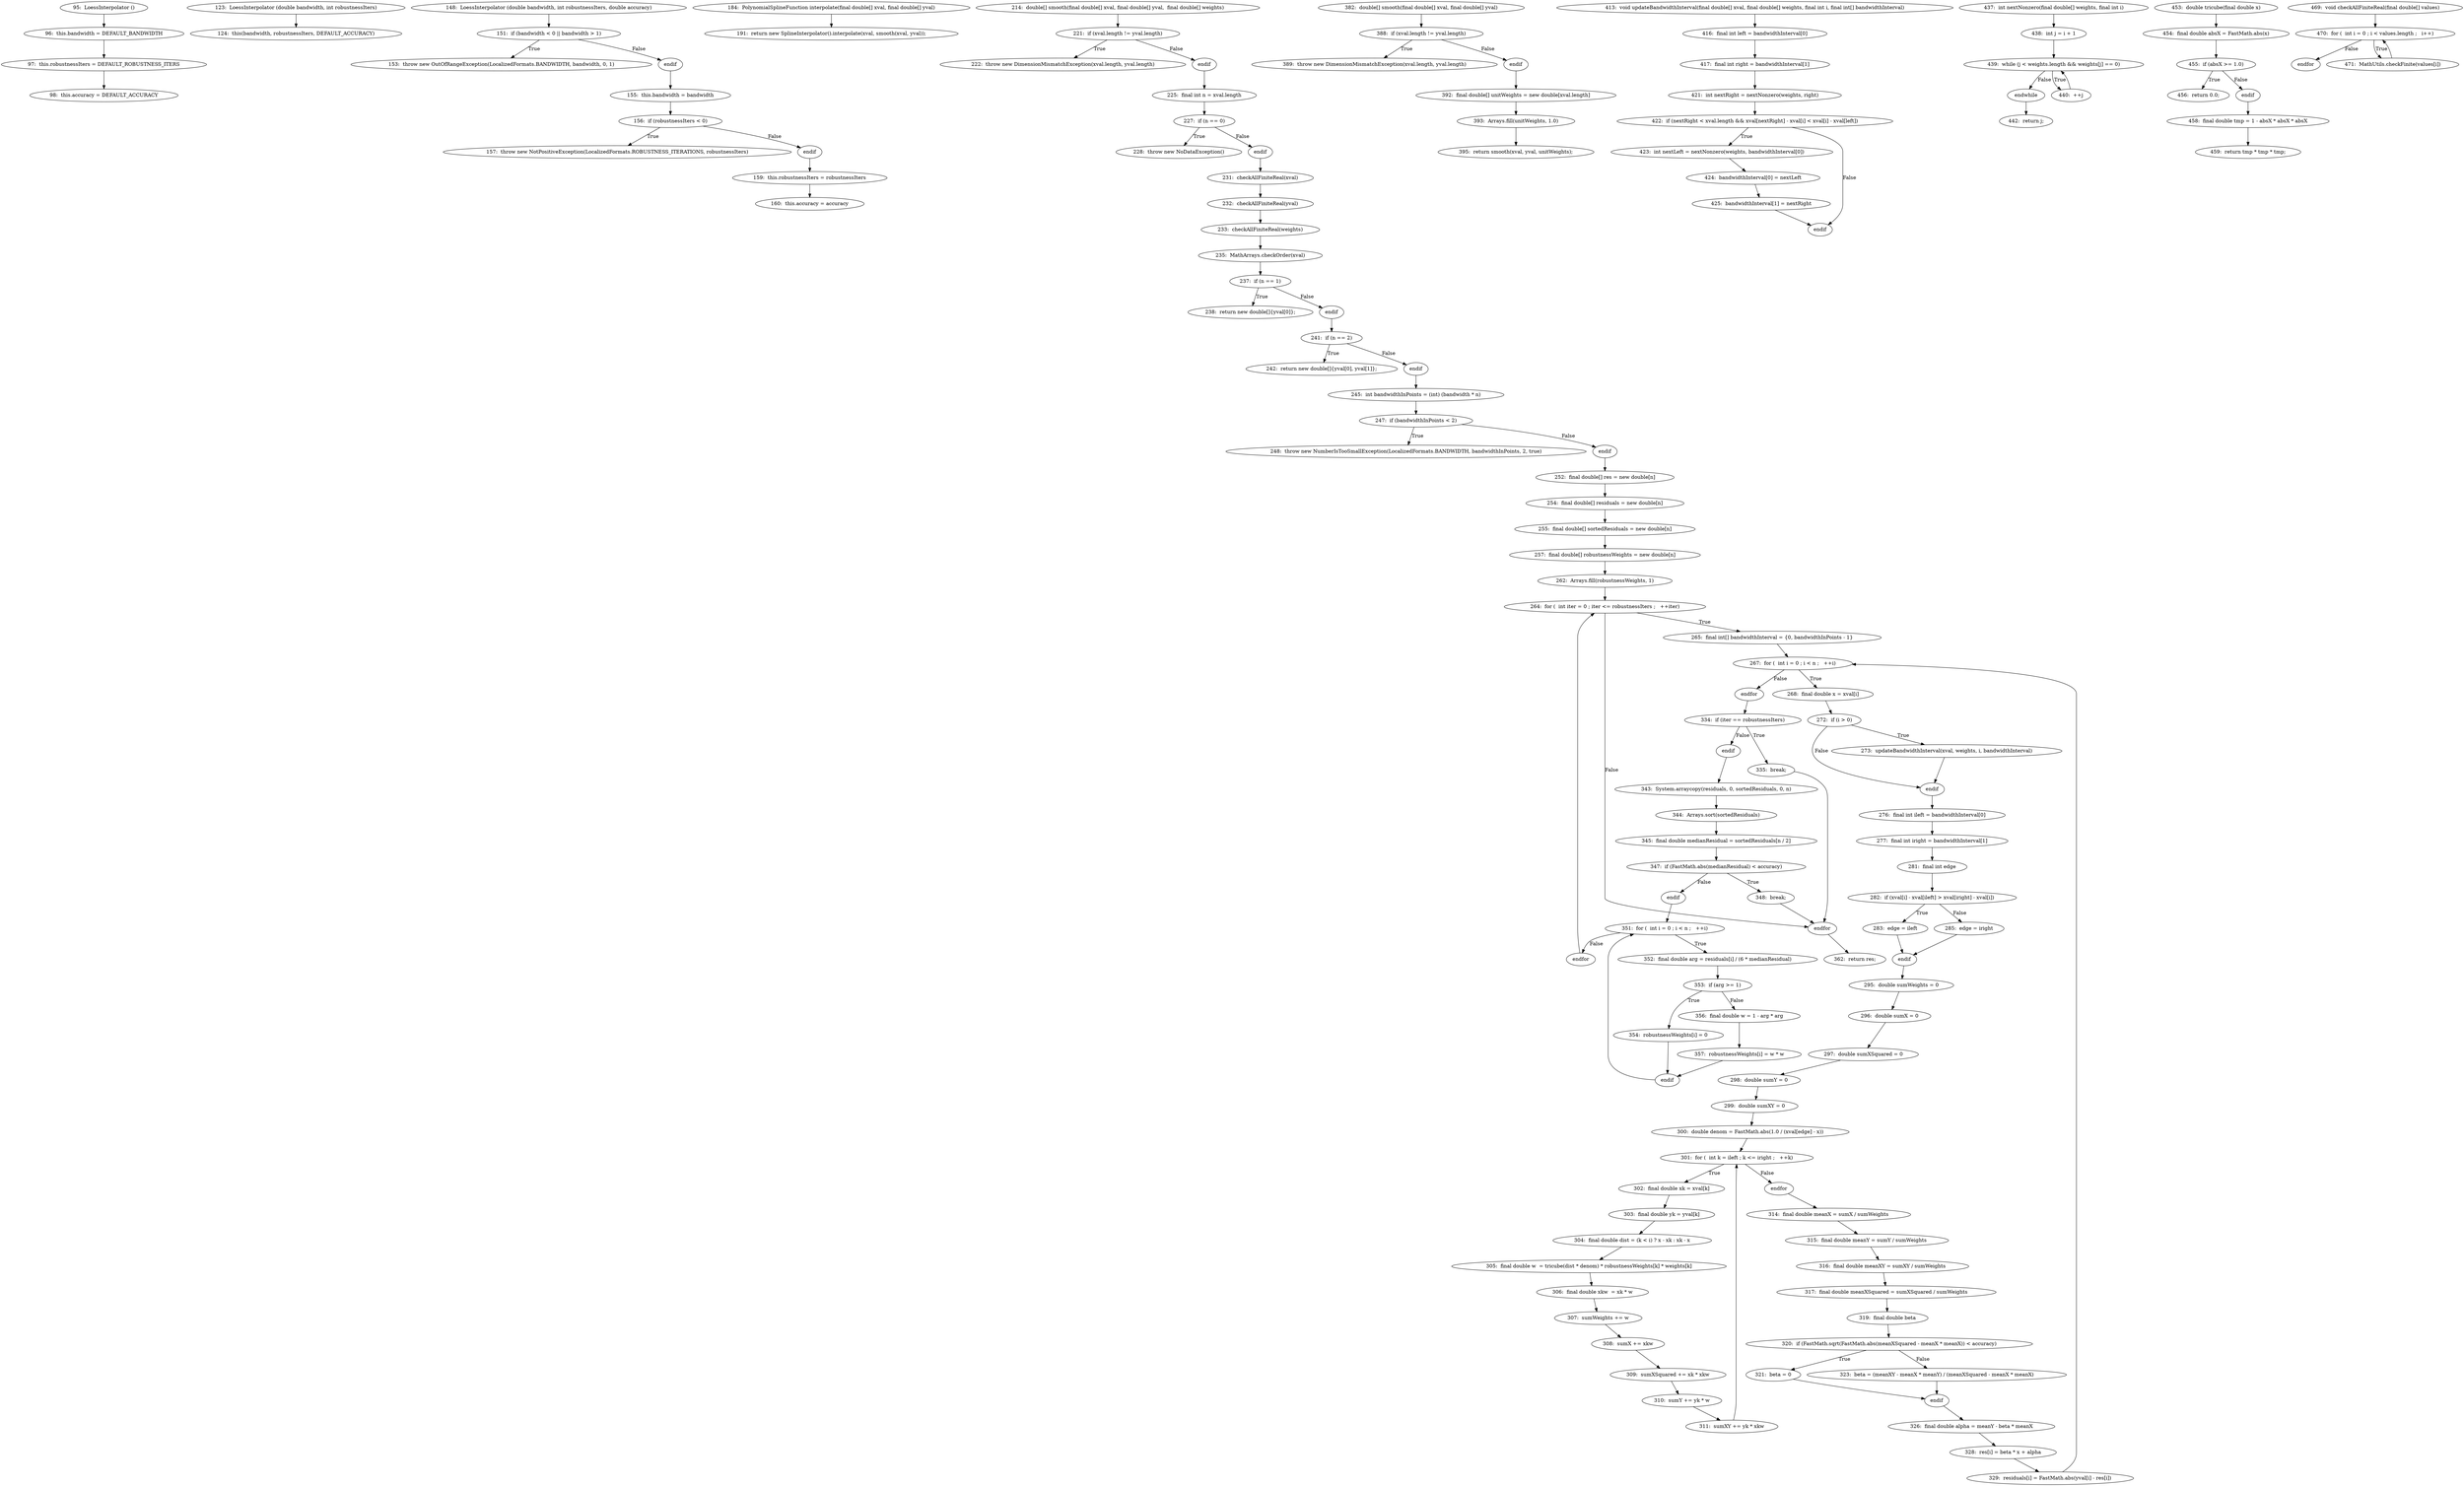digraph LoessInterpolator_CFG {
  // graph-vertices
  v1  [label="95:  LoessInterpolator ()"];
  v2  [label="96:  this.bandwidth = DEFAULT_BANDWIDTH"];
  v3  [label="97:  this.robustnessIters = DEFAULT_ROBUSTNESS_ITERS"];
  v4  [label="98:  this.accuracy = DEFAULT_ACCURACY"];
  v5  [label="123:  LoessInterpolator (double bandwidth, int robustnessIters)"];
  v6  [label="124:  this(bandwidth, robustnessIters, DEFAULT_ACCURACY)"];
  v7  [label="148:  LoessInterpolator (double bandwidth, int robustnessIters, double accuracy)"];
  v8  [label="151:  if (bandwidth < 0 || bandwidth > 1)"];
  v9  [label="153:  throw new OutOfRangeException(LocalizedFormats.BANDWIDTH, bandwidth, 0, 1)"];
  v10  [label="endif"];
  v11  [label="155:  this.bandwidth = bandwidth"];
  v12  [label="156:  if (robustnessIters < 0)"];
  v13  [label="157:  throw new NotPositiveException(LocalizedFormats.ROBUSTNESS_ITERATIONS, robustnessIters)"];
  v14  [label="endif"];
  v15  [label="159:  this.robustnessIters = robustnessIters"];
  v16  [label="160:  this.accuracy = accuracy"];
  v17  [label="184:  PolynomialSplineFunction interpolate(final double[] xval, final double[] yval)"];
  v18  [label="191:  return new SplineInterpolator().interpolate(xval, smooth(xval, yval));"];
  v19  [label="214:  double[] smooth(final double[] xval, final double[] yval,  final double[] weights)"];
  v20  [label="221:  if (xval.length != yval.length)"];
  v21  [label="222:  throw new DimensionMismatchException(xval.length, yval.length)"];
  v22  [label="endif"];
  v23  [label="225:  final int n = xval.length"];
  v24  [label="227:  if (n == 0)"];
  v25  [label="228:  throw new NoDataException()"];
  v26  [label="endif"];
  v27  [label="231:  checkAllFiniteReal(xval)"];
  v28  [label="232:  checkAllFiniteReal(yval)"];
  v29  [label="233:  checkAllFiniteReal(weights)"];
  v30  [label="235:  MathArrays.checkOrder(xval)"];
  v31  [label="237:  if (n == 1)"];
  v32  [label="238:  return new double[]{yval[0]};"];
  v33  [label="endif"];
  v34  [label="241:  if (n == 2)"];
  v35  [label="242:  return new double[]{yval[0], yval[1]};"];
  v36  [label="endif"];
  v37  [label="245:  int bandwidthInPoints = (int) (bandwidth * n)"];
  v38  [label="247:  if (bandwidthInPoints < 2)"];
  v39  [label="248:  throw new NumberIsTooSmallException(LocalizedFormats.BANDWIDTH, bandwidthInPoints, 2, true)"];
  v40  [label="endif"];
  v41  [label="252:  final double[] res = new double[n]"];
  v42  [label="254:  final double[] residuals = new double[n]"];
  v43  [label="255:  final double[] sortedResiduals = new double[n]"];
  v44  [label="257:  final double[] robustnessWeights = new double[n]"];
  v45  [label="262:  Arrays.fill(robustnessWeights, 1)"];
  v46  [label="264:  for (  int iter = 0 ; iter <= robustnessIters ;   ++iter)"];
  v49  [label="endfor"];
  v50  [label="265:  final int[] bandwidthInterval = {0, bandwidthInPoints - 1}"];
  v51  [label="267:  for (  int i = 0 ; i < n ;   ++i)"];
  v54  [label="endfor"];
  v55  [label="268:  final double x = xval[i]"];
  v56  [label="272:  if (i > 0)"];
  v57  [label="273:  updateBandwidthInterval(xval, weights, i, bandwidthInterval)"];
  v58  [label="endif"];
  v59  [label="276:  final int ileft = bandwidthInterval[0]"];
  v60  [label="277:  final int iright = bandwidthInterval[1]"];
  v61  [label="281:  final int edge"];
  v62  [label="282:  if (xval[i] - xval[ileft] > xval[iright] - xval[i])"];
  v63  [label="283:  edge = ileft"];
  v64  [label="endif"];
  v65  [label="285:  edge = iright"];
  v66  [label="295:  double sumWeights = 0"];
  v67  [label="296:  double sumX = 0"];
  v68  [label="297:  double sumXSquared = 0"];
  v69  [label="298:  double sumY = 0"];
  v70  [label="299:  double sumXY = 0"];
  v71  [label="300:  double denom = FastMath.abs(1.0 / (xval[edge] - x))"];
  v72  [label="301:  for (  int k = ileft ; k <= iright ;   ++k)"];
  v75  [label="endfor"];
  v76  [label="302:  final double xk = xval[k]"];
  v77  [label="303:  final double yk = yval[k]"];
  v78  [label="304:  final double dist = (k < i) ? x - xk : xk - x"];
  v79  [label="305:  final double w  = tricube(dist * denom) * robustnessWeights[k] * weights[k]"];
  v80  [label="306:  final double xkw  = xk * w"];
  v81  [label="307:  sumWeights += w"];
  v82  [label="308:  sumX += xkw"];
  v83  [label="309:  sumXSquared += xk * xkw"];
  v84  [label="310:  sumY += yk * w"];
  v85  [label="311:  sumXY += yk * xkw"];
  v86  [label="314:  final double meanX = sumX / sumWeights"];
  v87  [label="315:  final double meanY = sumY / sumWeights"];
  v88  [label="316:  final double meanXY = sumXY / sumWeights"];
  v89  [label="317:  final double meanXSquared = sumXSquared / sumWeights"];
  v90  [label="319:  final double beta"];
  v91  [label="320:  if (FastMath.sqrt(FastMath.abs(meanXSquared - meanX * meanX)) < accuracy)"];
  v92  [label="321:  beta = 0"];
  v93  [label="endif"];
  v94  [label="323:  beta = (meanXY - meanX * meanY) / (meanXSquared - meanX * meanX)"];
  v95  [label="326:  final double alpha = meanY - beta * meanX"];
  v96  [label="328:  res[i] = beta * x + alpha"];
  v97  [label="329:  residuals[i] = FastMath.abs(yval[i] - res[i])"];
  v98  [label="334:  if (iter == robustnessIters)"];
  v99  [label="335:  break;"];
  v100  [label="endif"];
  v101  [label="343:  System.arraycopy(residuals, 0, sortedResiduals, 0, n)"];
  v102  [label="344:  Arrays.sort(sortedResiduals)"];
  v103  [label="345:  final double medianResidual = sortedResiduals[n / 2]"];
  v104  [label="347:  if (FastMath.abs(medianResidual) < accuracy)"];
  v105  [label="348:  break;"];
  v106  [label="endif"];
  v107  [label="351:  for (  int i = 0 ; i < n ;   ++i)"];
  v110  [label="endfor"];
  v111  [label="352:  final double arg = residuals[i] / (6 * medianResidual)"];
  v112  [label="353:  if (arg >= 1)"];
  v113  [label="354:  robustnessWeights[i] = 0"];
  v114  [label="endif"];
  v115  [label="356:  final double w = 1 - arg * arg"];
  v116  [label="357:  robustnessWeights[i] = w * w"];
  v117  [label="362:  return res;"];
  v118  [label="382:  double[] smooth(final double[] xval, final double[] yval)"];
  v119  [label="388:  if (xval.length != yval.length)"];
  v120  [label="389:  throw new DimensionMismatchException(xval.length, yval.length)"];
  v121  [label="endif"];
  v122  [label="392:  final double[] unitWeights = new double[xval.length]"];
  v123  [label="393:  Arrays.fill(unitWeights, 1.0)"];
  v124  [label="395:  return smooth(xval, yval, unitWeights);"];
  v125  [label="413:  void updateBandwidthInterval(final double[] xval, final double[] weights, final int i, final int[] bandwidthInterval)"];
  v126  [label="416:  final int left = bandwidthInterval[0]"];
  v127  [label="417:  final int right = bandwidthInterval[1]"];
  v128  [label="421:  int nextRight = nextNonzero(weights, right)"];
  v129  [label="422:  if (nextRight < xval.length && xval[nextRight] - xval[i] < xval[i] - xval[left])"];
  v130  [label="423:  int nextLeft = nextNonzero(weights, bandwidthInterval[0])"];
  v131  [label="424:  bandwidthInterval[0] = nextLeft"];
  v132  [label="425:  bandwidthInterval[1] = nextRight"];
  v133  [label="endif"];
  v134  [label="437:  int nextNonzero(final double[] weights, final int i)"];
  v135  [label="438:  int j = i + 1"];
  v136  [label="439:  while (j < weights.length && weights[j] == 0)"];
  v137  [label="endwhile"];
  v138  [label="440:  ++j"];
  v139  [label="442:  return j;"];
  v140  [label="453:  double tricube(final double x)"];
  v141  [label="454:  final double absX = FastMath.abs(x)"];
  v142  [label="455:  if (absX >= 1.0)"];
  v143  [label="456:  return 0.0;"];
  v144  [label="endif"];
  v145  [label="458:  final double tmp = 1 - absX * absX * absX"];
  v146  [label="459:  return tmp * tmp * tmp;"];
  v147  [label="469:  void checkAllFiniteReal(final double[] values)"];
  v148  [label="470:  for (  int i = 0 ; i < values.length ;   i++)"];
  v151  [label="endfor"];
  v152  [label="471:  MathUtils.checkFinite(values[i])"];
  // graph-edges
  v1 -> v2;
  v2 -> v3;
  v3 -> v4;
  v5 -> v6;
  v7 -> v8;
  v8 -> v9  [label="True"];
  v8 -> v10  [label="False"];
  v10 -> v11;
  v11 -> v12;
  v12 -> v13  [label="True"];
  v12 -> v14  [label="False"];
  v14 -> v15;
  v15 -> v16;
  v17 -> v18;
  v19 -> v20;
  v20 -> v21  [label="True"];
  v20 -> v22  [label="False"];
  v22 -> v23;
  v23 -> v24;
  v24 -> v25  [label="True"];
  v24 -> v26  [label="False"];
  v26 -> v27;
  v27 -> v28;
  v28 -> v29;
  v29 -> v30;
  v30 -> v31;
  v31 -> v32  [label="True"];
  v31 -> v33  [label="False"];
  v33 -> v34;
  v34 -> v35  [label="True"];
  v34 -> v36  [label="False"];
  v36 -> v37;
  v37 -> v38;
  v38 -> v39  [label="True"];
  v38 -> v40  [label="False"];
  v40 -> v41;
  v41 -> v42;
  v42 -> v43;
  v43 -> v44;
  v44 -> v45;
  v45 -> v46;
  v46 -> v49  [label="False"];
  v46 -> v50  [label="True"];
  v50 -> v51;
  v51 -> v54  [label="False"];
  v51 -> v55  [label="True"];
  v55 -> v56;
  v56 -> v57  [label="True"];
  v57 -> v58;
  v56 -> v58  [label="False"];
  v58 -> v59;
  v59 -> v60;
  v60 -> v61;
  v61 -> v62;
  v62 -> v63  [label="True"];
  v63 -> v64;
  v62 -> v65  [label="False"];
  v65 -> v64;
  v64 -> v66;
  v66 -> v67;
  v67 -> v68;
  v68 -> v69;
  v69 -> v70;
  v70 -> v71;
  v71 -> v72;
  v72 -> v75  [label="False"];
  v72 -> v76  [label="True"];
  v76 -> v77;
  v77 -> v78;
  v78 -> v79;
  v79 -> v80;
  v80 -> v81;
  v81 -> v82;
  v82 -> v83;
  v83 -> v84;
  v84 -> v85;
  v85 -> v72;
  v75 -> v86;
  v86 -> v87;
  v87 -> v88;
  v88 -> v89;
  v89 -> v90;
  v90 -> v91;
  v91 -> v92  [label="True"];
  v92 -> v93;
  v91 -> v94  [label="False"];
  v94 -> v93;
  v93 -> v95;
  v95 -> v96;
  v96 -> v97;
  v97 -> v51;
  v54 -> v98;
  v98 -> v99  [label="True"];
  v99 -> v49;
  v98 -> v100  [label="False"];
  v100 -> v101;
  v101 -> v102;
  v102 -> v103;
  v103 -> v104;
  v104 -> v105  [label="True"];
  v105 -> v49;
  v104 -> v106  [label="False"];
  v106 -> v107;
  v107 -> v110  [label="False"];
  v107 -> v111  [label="True"];
  v111 -> v112;
  v112 -> v113  [label="True"];
  v113 -> v114;
  v112 -> v115  [label="False"];
  v115 -> v116;
  v116 -> v114;
  v114 -> v107;
  v110 -> v46;
  v49 -> v117;
  v118 -> v119;
  v119 -> v120  [label="True"];
  v119 -> v121  [label="False"];
  v121 -> v122;
  v122 -> v123;
  v123 -> v124;
  v125 -> v126;
  v126 -> v127;
  v127 -> v128;
  v128 -> v129;
  v129 -> v130  [label="True"];
  v130 -> v131;
  v131 -> v132;
  v132 -> v133;
  v129 -> v133  [label="False"];
  v134 -> v135;
  v135 -> v136;
  v136 -> v137  [label="False"];
  v136 -> v138  [label="True"];
  v138 -> v136;
  v137 -> v139;
  v140 -> v141;
  v141 -> v142;
  v142 -> v143  [label="True"];
  v142 -> v144  [label="False"];
  v144 -> v145;
  v145 -> v146;
  v147 -> v148;
  v148 -> v151  [label="False"];
  v148 -> v152  [label="True"];
  v152 -> v148;
  // end-of-graph
}
